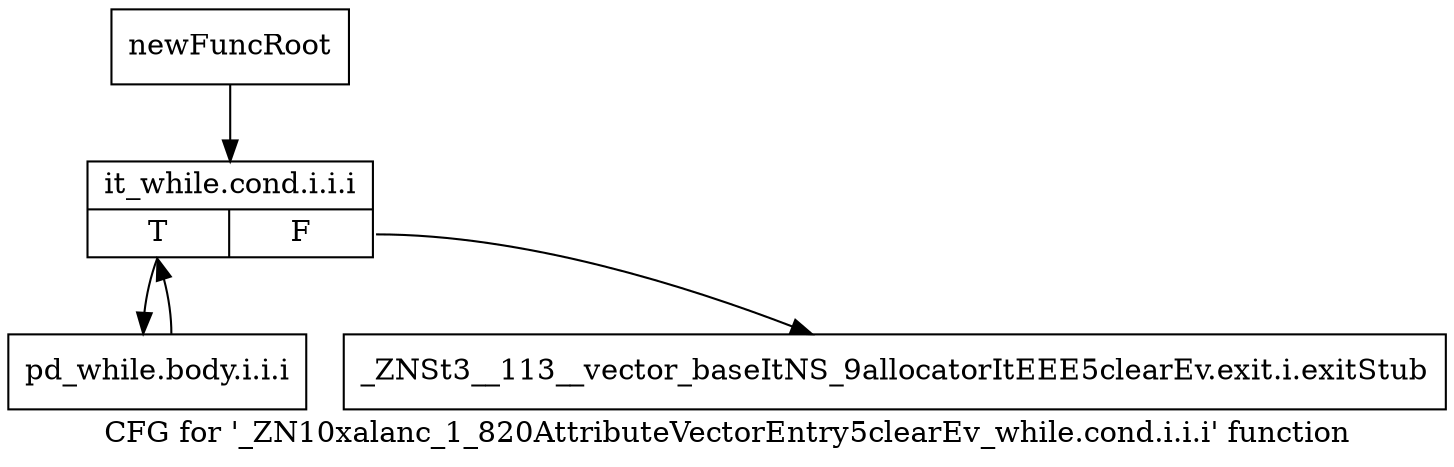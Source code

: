 digraph "CFG for '_ZN10xalanc_1_820AttributeVectorEntry5clearEv_while.cond.i.i.i' function" {
	label="CFG for '_ZN10xalanc_1_820AttributeVectorEntry5clearEv_while.cond.i.i.i' function";

	Node0x9d1e060 [shape=record,label="{newFuncRoot}"];
	Node0x9d1e060 -> Node0x9d1e100;
	Node0x9d1e0b0 [shape=record,label="{_ZNSt3__113__vector_baseItNS_9allocatorItEEE5clearEv.exit.i.exitStub}"];
	Node0x9d1e100 [shape=record,label="{it_while.cond.i.i.i|{<s0>T|<s1>F}}"];
	Node0x9d1e100:s0 -> Node0x9d1e150;
	Node0x9d1e100:s1 -> Node0x9d1e0b0;
	Node0x9d1e150 [shape=record,label="{pd_while.body.i.i.i}"];
	Node0x9d1e150 -> Node0x9d1e100;
}
